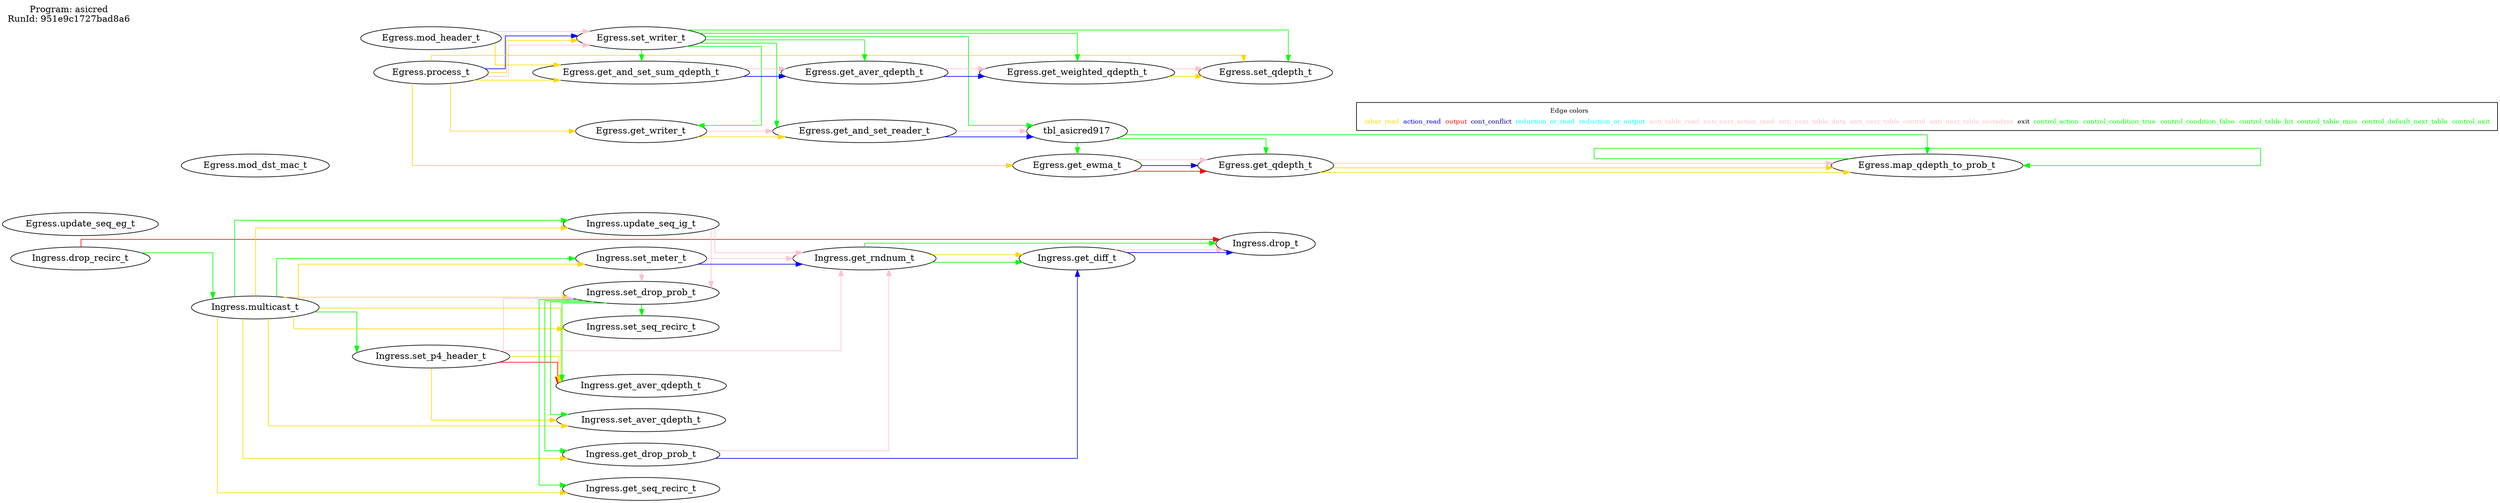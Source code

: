 digraph table_deps {
  splines=ortho; rankdir=LR;
  label="Program: asicred
RunId: 951e9c1727bad8a6
";
  labelloc=t; labeljust=l;
  { "Ingress.drop_recirc_t"; "Ingress.multicast_t"; "Ingress.set_p4_header_t"; "Egress.mod_header_t"; "Egress.update_seq_eg_t"; "Egress.mod_dst_mac_t"; "Egress.process_t"; }
  { rank = same; "Ingress.update_seq_ig_t"; "Ingress.set_meter_t"; "Ingress.set_drop_prob_t"; "Ingress.get_drop_prob_t"; "Ingress.get_aver_qdepth_t"; "Ingress.get_seq_recirc_t"; "Ingress.set_aver_qdepth_t"; "Ingress.set_seq_recirc_t"; "Egress.set_writer_t"; "Egress.get_writer_t"; "Egress.get_and_set_sum_qdepth_t"; }
  { rank = same; "Ingress.get_rndnum_t"; "Egress.get_and_set_reader_t"; "Egress.get_aver_qdepth_t"; }
  { rank = same; "Ingress.get_diff_t"; "tbl_asicred917"; "Egress.get_ewma_t"; "Egress.get_weighted_qdepth_t"; }
  { rank = same; "Ingress.drop_t"; "Egress.get_qdepth_t"; "Egress.set_qdepth_t"; }
  { rank = same; "Egress.map_qdepth_to_prob_t"; }
   "Ingress.drop_recirc_t" -> "Ingress.multicast_t" [ label= "",color=green ];
   "Ingress.multicast_t" -> "Ingress.update_seq_ig_t" [ label= "",color=green ];
   "Ingress.multicast_t" -> "Ingress.set_p4_header_t" [ label= "",color=green ];
   "Ingress.multicast_t" -> "Ingress.set_meter_t" [ label= "",color=green ];
   "Ingress.set_drop_prob_t" -> "Ingress.get_drop_prob_t" [ label= "",color=green ];
   "Ingress.set_drop_prob_t" -> "Ingress.get_aver_qdepth_t" [ label= "",color=green ];
   "Ingress.set_drop_prob_t" -> "Ingress.get_seq_recirc_t" [ label= "",color=green ];
   "Ingress.set_drop_prob_t" -> "Ingress.set_aver_qdepth_t" [ label= "",color=green ];
   "Ingress.set_drop_prob_t" -> "Ingress.set_seq_recirc_t" [ label= "",color=green ];
   "Ingress.get_rndnum_t" -> "Ingress.get_diff_t" [ label= "",color=green ];
   "Ingress.get_rndnum_t" -> "Ingress.drop_t" [ label= "",color=green ];
   "Egress.set_writer_t" -> "Egress.get_writer_t" [ label= "",color=green ];
   "Egress.set_writer_t" -> "Egress.get_and_set_reader_t" [ label= "",color=green ];
   "Egress.set_writer_t" -> "tbl_asicred917" [ label= "",color=green ];
   "tbl_asicred917" -> "Egress.get_ewma_t" [ label= "",color=green ];
   "tbl_asicred917" -> "Egress.get_qdepth_t" [ label= "",color=green ];
   "tbl_asicred917" -> "Egress.map_qdepth_to_prob_t" [ label= "",color=green ];
   "Egress.map_qdepth_to_prob_t" -> "Egress.map_qdepth_to_prob_t" [ label= "",color=green ];
   "Egress.set_writer_t" -> "Egress.get_and_set_sum_qdepth_t" [ label= "",color=green ];
   "Egress.set_writer_t" -> "Egress.get_aver_qdepth_t" [ label= "",color=green ];
   "Egress.set_writer_t" -> "Egress.get_weighted_qdepth_t" [ label= "",color=green ];
   "Egress.set_writer_t" -> "Egress.set_qdepth_t" [ label= "",color=green ];
   "Ingress.multicast_t" -> "Ingress.update_seq_ig_t" [ label= "",color=gold ];
   "Ingress.multicast_t" -> "Ingress.set_meter_t" [ label= "",color=gold ];
   "Ingress.multicast_t" -> "Ingress.set_drop_prob_t" [ label= "",color=gold ];
   "Ingress.multicast_t" -> "Ingress.get_drop_prob_t" [ label= "",color=gold ];
   "Ingress.set_p4_header_t" -> "Ingress.get_aver_qdepth_t" [ label= "",color=red ];
   "Ingress.set_p4_header_t" -> "Ingress.get_aver_qdepth_t" [ label= "",color=gold ];
   "Ingress.multicast_t" -> "Ingress.get_aver_qdepth_t" [ label= "",color=gold ];
   "Ingress.multicast_t" -> "Ingress.get_seq_recirc_t" [ label= "",color=gold ];
   "Ingress.multicast_t" -> "Ingress.set_aver_qdepth_t" [ label= "",color=gold ];
   "Ingress.set_p4_header_t" -> "Ingress.set_aver_qdepth_t" [ label= "",color=gold ];
   "Ingress.multicast_t" -> "Ingress.set_seq_recirc_t" [ label= "",color=gold ];
   "Ingress.set_meter_t" -> "Ingress.get_rndnum_t" [ label= "",color=blue ];
   "Ingress.get_rndnum_t" -> "Ingress.get_diff_t" [ label= "",color=gold ];
   "Ingress.get_drop_prob_t" -> "Ingress.get_diff_t" [ label= "",color=blue ];
   "Ingress.get_diff_t" -> "Ingress.drop_t" [ label= "",color=blue ];
   "Ingress.drop_recirc_t" -> "Ingress.drop_t" [ label= "",color=red ];
   "Egress.process_t" -> "Egress.set_writer_t" [ label= "",color=blue ];
   "Egress.process_t" -> "Egress.set_writer_t" [ label= "",color=gold ];
   "Egress.process_t" -> "Egress.get_writer_t" [ label= "",color=gold ];
   "Egress.get_writer_t" -> "Egress.get_and_set_reader_t" [ label= "",color=gold ];
   "Egress.get_and_set_reader_t" -> "tbl_asicred917" [ label= "",color=blue ];
   "Egress.process_t" -> "Egress.get_ewma_t" [ label= "",color=gold ];
   "Egress.get_ewma_t" -> "Egress.get_qdepth_t" [ label= "",color=red ];
   "Egress.get_ewma_t" -> "Egress.get_qdepth_t" [ label= "",color=blue ];
   "Egress.get_qdepth_t" -> "Egress.map_qdepth_to_prob_t" [ label= "",color=gold ];
   "Egress.get_qdepth_t" -> "Egress.map_qdepth_to_prob_t" [ label= "",color=gold ];
   "Egress.process_t" -> "Egress.get_and_set_sum_qdepth_t" [ label= "",color=gold ];
   "Egress.mod_header_t" -> "Egress.get_and_set_sum_qdepth_t" [ label= "",color=gold ];
   "Egress.get_and_set_sum_qdepth_t" -> "Egress.get_aver_qdepth_t" [ label= "",color=blue ];
   "Egress.get_aver_qdepth_t" -> "Egress.get_weighted_qdepth_t" [ label= "",color=blue ];
   "Egress.process_t" -> "Egress.set_qdepth_t" [ label= "",color=gold ];
   "Egress.get_weighted_qdepth_t" -> "Egress.set_qdepth_t" [ label= "",color=gold ];
   "Ingress.get_diff_t" -> "Ingress.drop_t" [ label= "",color=pink ];
   "Egress.get_weighted_qdepth_t" -> "Egress.set_qdepth_t" [ label= "",color=pink ];
   "Egress.get_and_set_reader_t" -> "tbl_asicred917" [ label= "",color=pink ];
   "Egress.get_qdepth_t" -> "Egress.map_qdepth_to_prob_t" [ label= "",color=pink ];
   "Egress.get_aver_qdepth_t" -> "Egress.get_weighted_qdepth_t" [ label= "",color=pink ];
   "Ingress.set_meter_t" -> "Ingress.get_rndnum_t" [ label= "",color=pink ];
   "Ingress.get_drop_prob_t" -> "Ingress.get_rndnum_t" [ label= "",color=pink ];
   "Egress.get_writer_t" -> "Egress.get_and_set_reader_t" [ label= "",color=pink ];
   "Egress.get_ewma_t" -> "Egress.get_qdepth_t" [ label= "",color=pink ];
   "Egress.get_and_set_sum_qdepth_t" -> "Egress.get_aver_qdepth_t" [ label= "",color=pink ];
   "Ingress.update_seq_ig_t" -> "Ingress.get_rndnum_t" [ label= "",color=pink ];
   "Ingress.set_p4_header_t" -> "Ingress.get_rndnum_t" [ label= "",color=pink ];
   "Ingress.update_seq_ig_t" -> "Ingress.set_drop_prob_t" [ label= "",color=pink ];
   "Ingress.set_p4_header_t" -> "Ingress.set_drop_prob_t" [ label= "",color=pink ];
   "Ingress.set_meter_t" -> "Ingress.set_drop_prob_t" [ label= "",color=pink ];
   "Egress.mod_header_t" -> "Egress.set_writer_t" [ label= "",color=pink ];
   "Egress.process_t" -> "Egress.set_writer_t" [ label= "",color=pink ];
  { rank=max;
    subgraph cluster_legend { node [ shape=record; fontsize=10];
      empty [label=<<table border="0" cellborder="0"><tr><td colspan="8">Edge colors</td></tr><tr><td><font color="gold">ixbar_read</font></td><td><font color="blue">action_read</font></td><td><font color="red">output</font></td><td><font color="navy">cont_conflict</font></td><td><font color="cyan">reduction_or_read</font></td><td><font color="cyan">reduction_or_output</font></td><td><font color="pink">anti_table_read</font></td><td><font color="pink">anti_next_action_read</font></td><td><font color="pink">anti_next_table_data</font></td><td><font color="pink">anti_next_table_control</font></td><td><font color="pink">anti_next_table_metadata</font></td><td><font color="black">exit</font></td><td><font color="green">control_action</font></td><td><font color="green">control_condition_true</font></td><td><font color="green">control_condition_false</font></td><td><font color="green">control_table_hit</font></td><td><font color="green">control_table_miss</font></td><td><font color="green">control_default_next_table</font></td><td><font color="green">control_exit</font></td></tr></table>>;]
    }
  }
}
